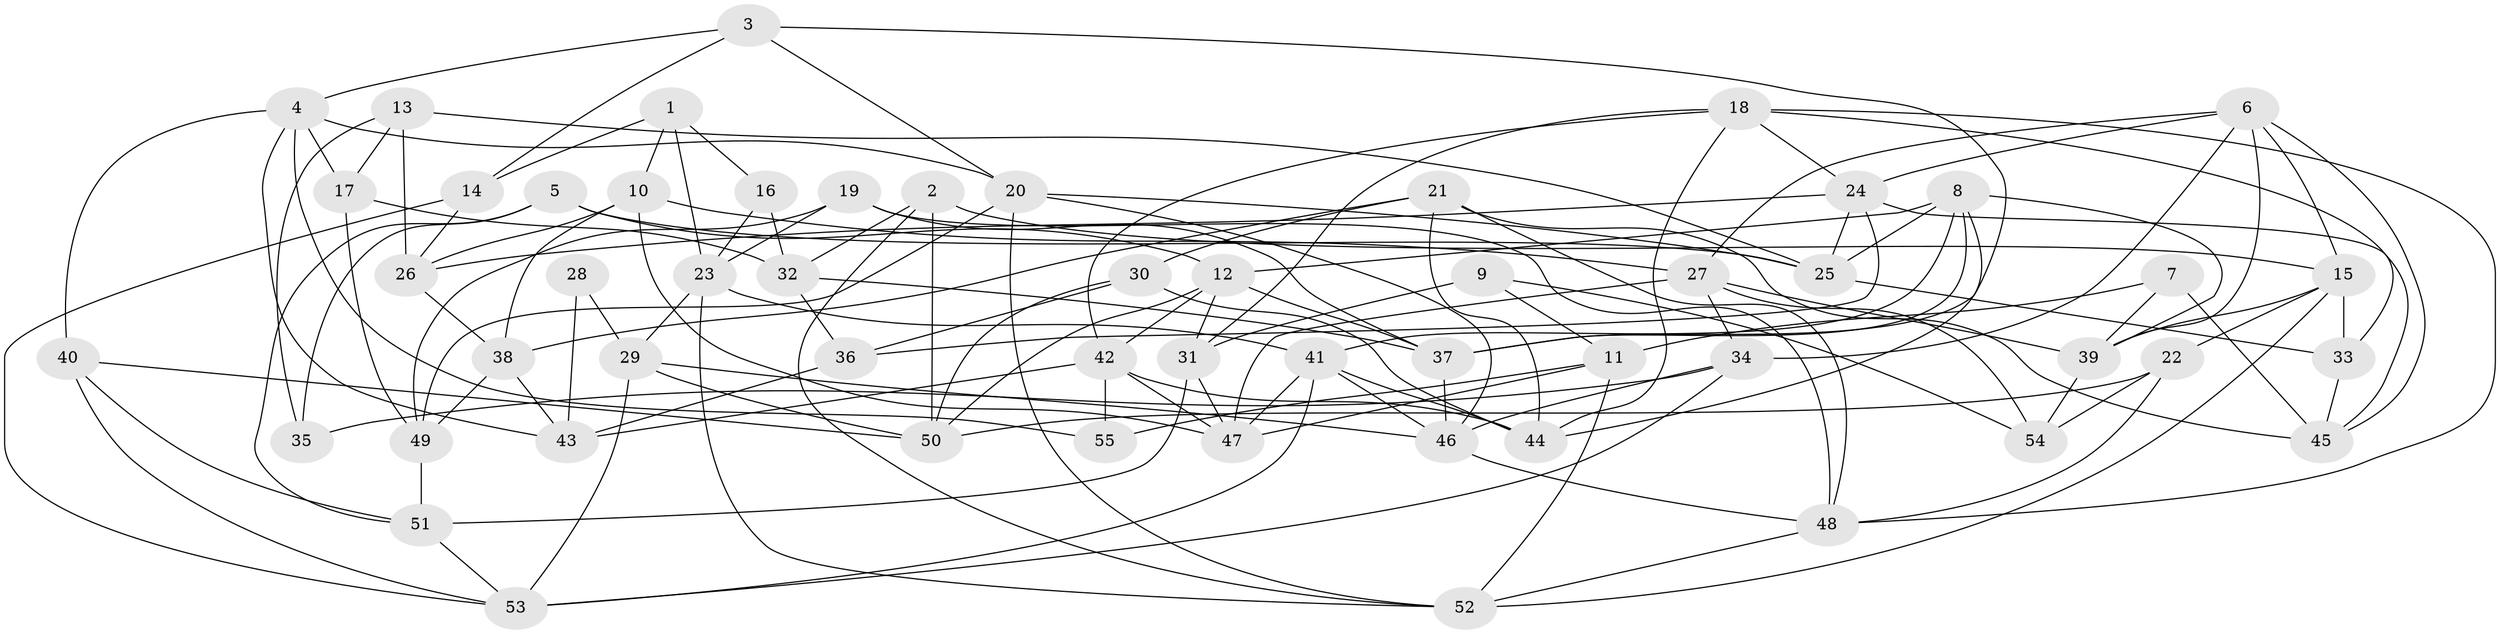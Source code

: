 // original degree distribution, {4: 1.0}
// Generated by graph-tools (version 1.1) at 2025/38/03/04/25 23:38:11]
// undirected, 55 vertices, 135 edges
graph export_dot {
  node [color=gray90,style=filled];
  1;
  2;
  3;
  4;
  5;
  6;
  7;
  8;
  9;
  10;
  11;
  12;
  13;
  14;
  15;
  16;
  17;
  18;
  19;
  20;
  21;
  22;
  23;
  24;
  25;
  26;
  27;
  28;
  29;
  30;
  31;
  32;
  33;
  34;
  35;
  36;
  37;
  38;
  39;
  40;
  41;
  42;
  43;
  44;
  45;
  46;
  47;
  48;
  49;
  50;
  51;
  52;
  53;
  54;
  55;
  1 -- 10 [weight=1.0];
  1 -- 14 [weight=1.0];
  1 -- 16 [weight=1.0];
  1 -- 23 [weight=1.0];
  2 -- 15 [weight=1.0];
  2 -- 32 [weight=1.0];
  2 -- 50 [weight=1.0];
  2 -- 52 [weight=1.0];
  3 -- 4 [weight=1.0];
  3 -- 14 [weight=1.0];
  3 -- 20 [weight=1.0];
  3 -- 37 [weight=1.0];
  4 -- 17 [weight=1.0];
  4 -- 20 [weight=1.0];
  4 -- 40 [weight=1.0];
  4 -- 43 [weight=1.0];
  4 -- 55 [weight=1.0];
  5 -- 12 [weight=1.0];
  5 -- 25 [weight=1.0];
  5 -- 35 [weight=1.0];
  5 -- 51 [weight=1.0];
  6 -- 15 [weight=1.0];
  6 -- 24 [weight=1.0];
  6 -- 27 [weight=1.0];
  6 -- 34 [weight=1.0];
  6 -- 39 [weight=1.0];
  6 -- 45 [weight=1.0];
  7 -- 11 [weight=1.0];
  7 -- 39 [weight=1.0];
  7 -- 45 [weight=2.0];
  8 -- 12 [weight=1.0];
  8 -- 25 [weight=1.0];
  8 -- 37 [weight=1.0];
  8 -- 39 [weight=1.0];
  8 -- 41 [weight=1.0];
  8 -- 44 [weight=1.0];
  9 -- 11 [weight=1.0];
  9 -- 31 [weight=2.0];
  9 -- 54 [weight=1.0];
  10 -- 26 [weight=2.0];
  10 -- 27 [weight=1.0];
  10 -- 38 [weight=1.0];
  10 -- 47 [weight=1.0];
  11 -- 47 [weight=1.0];
  11 -- 52 [weight=1.0];
  11 -- 55 [weight=2.0];
  12 -- 31 [weight=1.0];
  12 -- 37 [weight=1.0];
  12 -- 42 [weight=1.0];
  12 -- 50 [weight=1.0];
  13 -- 17 [weight=1.0];
  13 -- 25 [weight=1.0];
  13 -- 26 [weight=1.0];
  13 -- 35 [weight=1.0];
  14 -- 26 [weight=1.0];
  14 -- 53 [weight=1.0];
  15 -- 22 [weight=1.0];
  15 -- 33 [weight=1.0];
  15 -- 39 [weight=1.0];
  15 -- 52 [weight=1.0];
  16 -- 23 [weight=1.0];
  16 -- 32 [weight=2.0];
  17 -- 32 [weight=1.0];
  17 -- 49 [weight=1.0];
  18 -- 24 [weight=1.0];
  18 -- 31 [weight=1.0];
  18 -- 33 [weight=1.0];
  18 -- 42 [weight=1.0];
  18 -- 44 [weight=1.0];
  18 -- 48 [weight=1.0];
  19 -- 23 [weight=1.0];
  19 -- 37 [weight=1.0];
  19 -- 48 [weight=1.0];
  19 -- 49 [weight=1.0];
  20 -- 25 [weight=1.0];
  20 -- 46 [weight=1.0];
  20 -- 49 [weight=1.0];
  20 -- 52 [weight=1.0];
  21 -- 30 [weight=1.0];
  21 -- 38 [weight=2.0];
  21 -- 44 [weight=1.0];
  21 -- 45 [weight=1.0];
  21 -- 48 [weight=1.0];
  22 -- 48 [weight=1.0];
  22 -- 50 [weight=1.0];
  22 -- 54 [weight=1.0];
  23 -- 29 [weight=1.0];
  23 -- 41 [weight=1.0];
  23 -- 52 [weight=1.0];
  24 -- 25 [weight=1.0];
  24 -- 26 [weight=1.0];
  24 -- 36 [weight=1.0];
  24 -- 45 [weight=1.0];
  25 -- 33 [weight=1.0];
  26 -- 38 [weight=1.0];
  27 -- 34 [weight=1.0];
  27 -- 39 [weight=1.0];
  27 -- 47 [weight=1.0];
  27 -- 54 [weight=1.0];
  28 -- 29 [weight=2.0];
  28 -- 43 [weight=2.0];
  29 -- 46 [weight=1.0];
  29 -- 50 [weight=1.0];
  29 -- 53 [weight=1.0];
  30 -- 36 [weight=1.0];
  30 -- 44 [weight=1.0];
  30 -- 50 [weight=1.0];
  31 -- 47 [weight=1.0];
  31 -- 51 [weight=1.0];
  32 -- 36 [weight=1.0];
  32 -- 37 [weight=1.0];
  33 -- 45 [weight=1.0];
  34 -- 35 [weight=2.0];
  34 -- 46 [weight=1.0];
  34 -- 53 [weight=1.0];
  36 -- 43 [weight=1.0];
  37 -- 46 [weight=1.0];
  38 -- 43 [weight=1.0];
  38 -- 49 [weight=1.0];
  39 -- 54 [weight=1.0];
  40 -- 50 [weight=1.0];
  40 -- 51 [weight=1.0];
  40 -- 53 [weight=1.0];
  41 -- 44 [weight=1.0];
  41 -- 46 [weight=1.0];
  41 -- 47 [weight=1.0];
  41 -- 53 [weight=1.0];
  42 -- 43 [weight=1.0];
  42 -- 44 [weight=1.0];
  42 -- 47 [weight=1.0];
  42 -- 55 [weight=1.0];
  46 -- 48 [weight=1.0];
  48 -- 52 [weight=1.0];
  49 -- 51 [weight=2.0];
  51 -- 53 [weight=1.0];
}
